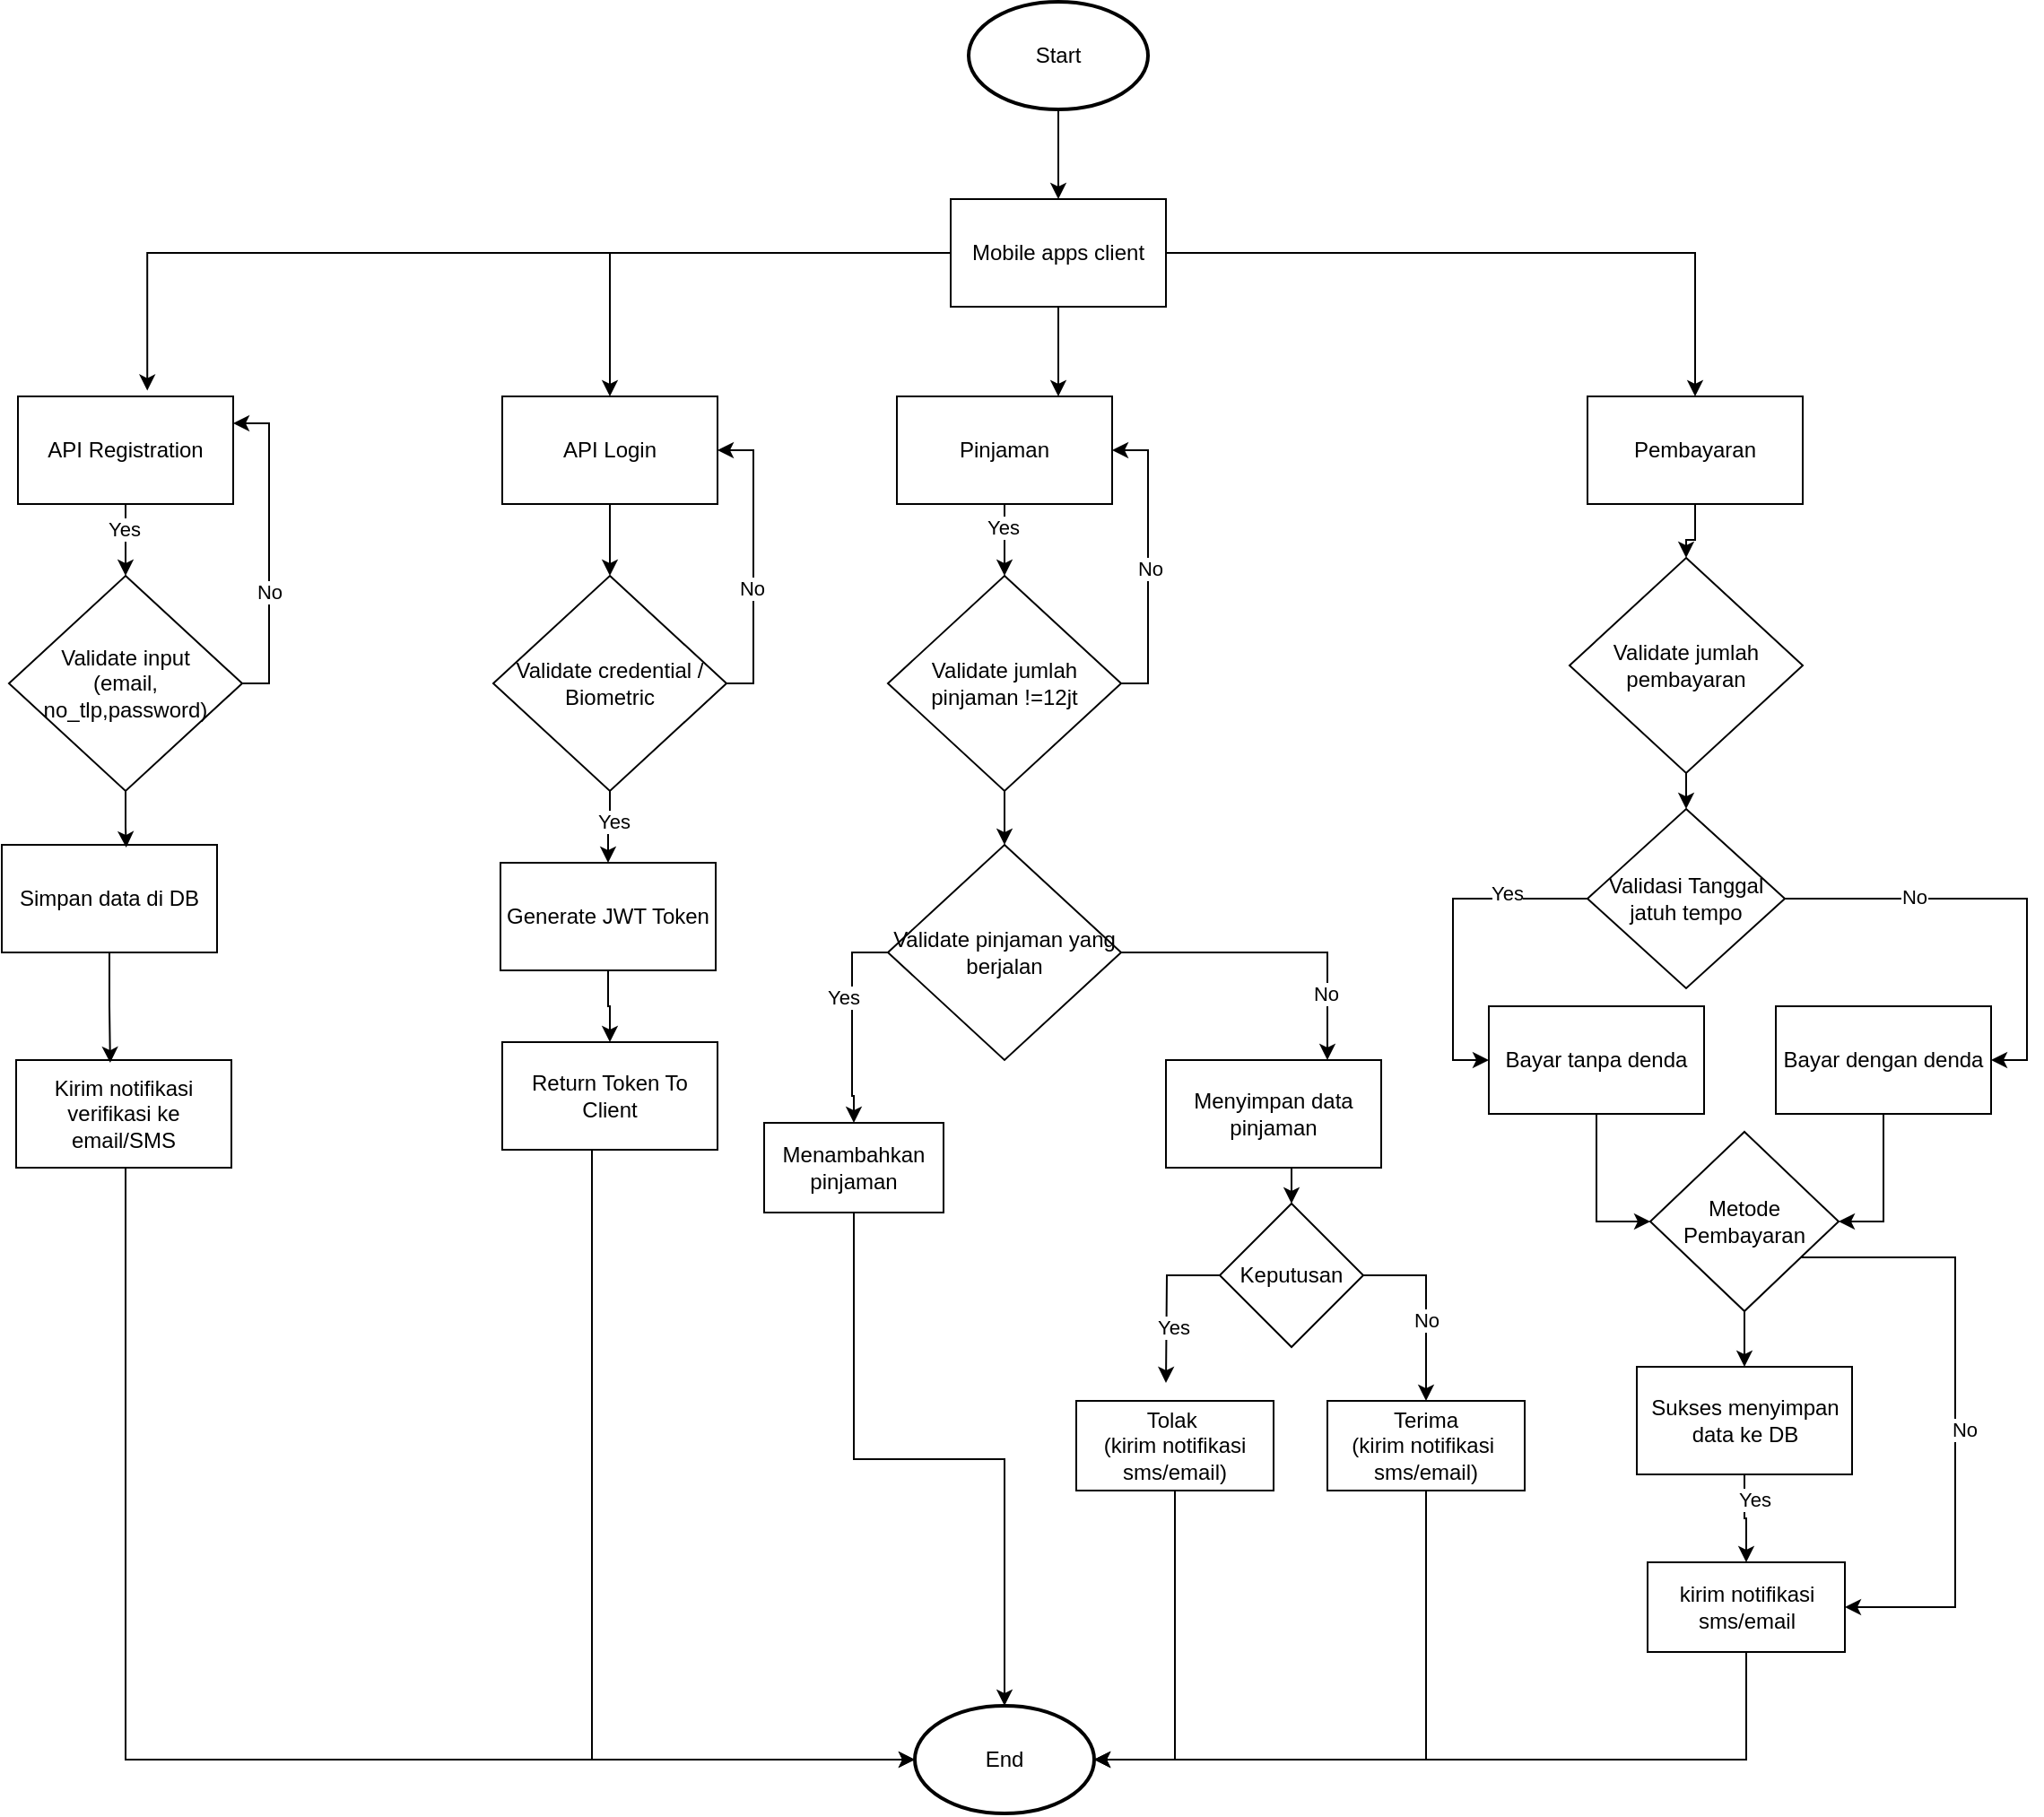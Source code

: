 <mxfile version="28.0.7">
  <diagram name="Page-1" id="AlWB8bkwTseCMI3kcr41">
    <mxGraphModel dx="2696" dy="2560" grid="1" gridSize="10" guides="1" tooltips="1" connect="1" arrows="1" fold="1" page="1" pageScale="1" pageWidth="850" pageHeight="1100" math="0" shadow="0">
      <root>
        <mxCell id="0" />
        <mxCell id="1" parent="0" />
        <mxCell id="eaoa7g1QvPoHlILBmwp4-80" style="edgeStyle=orthogonalEdgeStyle;rounded=0;orthogonalLoop=1;jettySize=auto;html=1;exitX=0.5;exitY=1;exitDx=0;exitDy=0;entryX=0.5;entryY=0;entryDx=0;entryDy=0;" edge="1" parent="1" source="eaoa7g1QvPoHlILBmwp4-1" target="eaoa7g1QvPoHlILBmwp4-3">
          <mxGeometry relative="1" as="geometry">
            <Array as="points">
              <mxPoint x="680" y="40" />
              <mxPoint x="430" y="40" />
            </Array>
          </mxGeometry>
        </mxCell>
        <mxCell id="eaoa7g1QvPoHlILBmwp4-81" style="edgeStyle=orthogonalEdgeStyle;rounded=0;orthogonalLoop=1;jettySize=auto;html=1;exitX=0.5;exitY=1;exitDx=0;exitDy=0;entryX=0.75;entryY=0;entryDx=0;entryDy=0;" edge="1" parent="1" source="eaoa7g1QvPoHlILBmwp4-1" target="eaoa7g1QvPoHlILBmwp4-4">
          <mxGeometry relative="1" as="geometry" />
        </mxCell>
        <mxCell id="eaoa7g1QvPoHlILBmwp4-82" style="edgeStyle=orthogonalEdgeStyle;rounded=0;orthogonalLoop=1;jettySize=auto;html=1;entryX=0.5;entryY=0;entryDx=0;entryDy=0;" edge="1" parent="1" source="eaoa7g1QvPoHlILBmwp4-1" target="eaoa7g1QvPoHlILBmwp4-5">
          <mxGeometry relative="1" as="geometry" />
        </mxCell>
        <mxCell id="eaoa7g1QvPoHlILBmwp4-1" value="Mobile apps client" style="rounded=0;whiteSpace=wrap;html=1;" vertex="1" parent="1">
          <mxGeometry x="620" y="10" width="120" height="60" as="geometry" />
        </mxCell>
        <mxCell id="eaoa7g1QvPoHlILBmwp4-73" style="edgeStyle=orthogonalEdgeStyle;rounded=0;orthogonalLoop=1;jettySize=auto;html=1;entryX=0.5;entryY=0;entryDx=0;entryDy=0;" edge="1" parent="1" source="eaoa7g1QvPoHlILBmwp4-2" target="eaoa7g1QvPoHlILBmwp4-6">
          <mxGeometry relative="1" as="geometry" />
        </mxCell>
        <mxCell id="eaoa7g1QvPoHlILBmwp4-78" value="Yes" style="edgeLabel;html=1;align=center;verticalAlign=middle;resizable=0;points=[];" vertex="1" connectable="0" parent="eaoa7g1QvPoHlILBmwp4-73">
          <mxGeometry x="-0.319" y="-1" relative="1" as="geometry">
            <mxPoint as="offset" />
          </mxGeometry>
        </mxCell>
        <mxCell id="eaoa7g1QvPoHlILBmwp4-2" value="API Registration" style="rounded=0;whiteSpace=wrap;html=1;" vertex="1" parent="1">
          <mxGeometry x="100" y="120" width="120" height="60" as="geometry" />
        </mxCell>
        <mxCell id="eaoa7g1QvPoHlILBmwp4-67" style="edgeStyle=orthogonalEdgeStyle;rounded=0;orthogonalLoop=1;jettySize=auto;html=1;exitX=0.5;exitY=1;exitDx=0;exitDy=0;entryX=0.5;entryY=0;entryDx=0;entryDy=0;" edge="1" parent="1" source="eaoa7g1QvPoHlILBmwp4-3" target="eaoa7g1QvPoHlILBmwp4-7">
          <mxGeometry relative="1" as="geometry" />
        </mxCell>
        <mxCell id="eaoa7g1QvPoHlILBmwp4-3" value="API Login" style="rounded=0;whiteSpace=wrap;html=1;" vertex="1" parent="1">
          <mxGeometry x="370" y="120" width="120" height="60" as="geometry" />
        </mxCell>
        <mxCell id="eaoa7g1QvPoHlILBmwp4-44" style="edgeStyle=orthogonalEdgeStyle;rounded=0;orthogonalLoop=1;jettySize=auto;html=1;exitX=0.5;exitY=1;exitDx=0;exitDy=0;entryX=0.5;entryY=0;entryDx=0;entryDy=0;" edge="1" parent="1" source="eaoa7g1QvPoHlILBmwp4-4" target="eaoa7g1QvPoHlILBmwp4-12">
          <mxGeometry relative="1" as="geometry" />
        </mxCell>
        <mxCell id="eaoa7g1QvPoHlILBmwp4-47" value="Yes" style="edgeLabel;html=1;align=center;verticalAlign=middle;resizable=0;points=[];" vertex="1" connectable="0" parent="eaoa7g1QvPoHlILBmwp4-44">
          <mxGeometry x="-0.356" y="-1" relative="1" as="geometry">
            <mxPoint as="offset" />
          </mxGeometry>
        </mxCell>
        <mxCell id="eaoa7g1QvPoHlILBmwp4-4" value="Pinjaman" style="rounded=0;whiteSpace=wrap;html=1;" vertex="1" parent="1">
          <mxGeometry x="590" y="120" width="120" height="60" as="geometry" />
        </mxCell>
        <mxCell id="eaoa7g1QvPoHlILBmwp4-35" style="edgeStyle=orthogonalEdgeStyle;rounded=0;orthogonalLoop=1;jettySize=auto;html=1;entryX=0.5;entryY=0;entryDx=0;entryDy=0;" edge="1" parent="1" source="eaoa7g1QvPoHlILBmwp4-5" target="eaoa7g1QvPoHlILBmwp4-24">
          <mxGeometry relative="1" as="geometry" />
        </mxCell>
        <mxCell id="eaoa7g1QvPoHlILBmwp4-5" value="Pembayaran" style="rounded=0;whiteSpace=wrap;html=1;" vertex="1" parent="1">
          <mxGeometry x="975" y="120" width="120" height="60" as="geometry" />
        </mxCell>
        <mxCell id="eaoa7g1QvPoHlILBmwp4-76" style="edgeStyle=orthogonalEdgeStyle;rounded=0;orthogonalLoop=1;jettySize=auto;html=1;entryX=1;entryY=0.25;entryDx=0;entryDy=0;" edge="1" parent="1" source="eaoa7g1QvPoHlILBmwp4-6" target="eaoa7g1QvPoHlILBmwp4-2">
          <mxGeometry relative="1" as="geometry">
            <Array as="points">
              <mxPoint x="240" y="280" />
              <mxPoint x="240" y="135" />
            </Array>
          </mxGeometry>
        </mxCell>
        <mxCell id="eaoa7g1QvPoHlILBmwp4-77" value="No" style="edgeLabel;html=1;align=center;verticalAlign=middle;resizable=0;points=[];" vertex="1" connectable="0" parent="eaoa7g1QvPoHlILBmwp4-76">
          <mxGeometry x="-0.259" relative="1" as="geometry">
            <mxPoint as="offset" />
          </mxGeometry>
        </mxCell>
        <mxCell id="eaoa7g1QvPoHlILBmwp4-6" value="Validate input&lt;div&gt;(email, no_tlp,password)&lt;/div&gt;" style="rhombus;whiteSpace=wrap;html=1;" vertex="1" parent="1">
          <mxGeometry x="95" y="220" width="130" height="120" as="geometry" />
        </mxCell>
        <mxCell id="eaoa7g1QvPoHlILBmwp4-68" style="edgeStyle=orthogonalEdgeStyle;rounded=0;orthogonalLoop=1;jettySize=auto;html=1;exitX=0.5;exitY=1;exitDx=0;exitDy=0;entryX=0.5;entryY=0;entryDx=0;entryDy=0;" edge="1" parent="1" source="eaoa7g1QvPoHlILBmwp4-7" target="eaoa7g1QvPoHlILBmwp4-9">
          <mxGeometry relative="1" as="geometry" />
        </mxCell>
        <mxCell id="eaoa7g1QvPoHlILBmwp4-72" value="Yes" style="edgeLabel;html=1;align=center;verticalAlign=middle;resizable=0;points=[];" vertex="1" connectable="0" parent="eaoa7g1QvPoHlILBmwp4-68">
          <mxGeometry x="-0.181" y="2" relative="1" as="geometry">
            <mxPoint as="offset" />
          </mxGeometry>
        </mxCell>
        <mxCell id="eaoa7g1QvPoHlILBmwp4-70" style="edgeStyle=orthogonalEdgeStyle;rounded=0;orthogonalLoop=1;jettySize=auto;html=1;entryX=1;entryY=0.5;entryDx=0;entryDy=0;" edge="1" parent="1" source="eaoa7g1QvPoHlILBmwp4-7" target="eaoa7g1QvPoHlILBmwp4-3">
          <mxGeometry relative="1" as="geometry">
            <Array as="points">
              <mxPoint x="510" y="280" />
              <mxPoint x="510" y="150" />
            </Array>
          </mxGeometry>
        </mxCell>
        <mxCell id="eaoa7g1QvPoHlILBmwp4-71" value="No" style="edgeLabel;html=1;align=center;verticalAlign=middle;resizable=0;points=[];" vertex="1" connectable="0" parent="eaoa7g1QvPoHlILBmwp4-70">
          <mxGeometry x="-0.167" y="1" relative="1" as="geometry">
            <mxPoint as="offset" />
          </mxGeometry>
        </mxCell>
        <mxCell id="eaoa7g1QvPoHlILBmwp4-7" value="Validate credential / Biometric" style="rhombus;whiteSpace=wrap;html=1;" vertex="1" parent="1">
          <mxGeometry x="365" y="220" width="130" height="120" as="geometry" />
        </mxCell>
        <mxCell id="eaoa7g1QvPoHlILBmwp4-8" value="Simpan data di DB" style="rounded=0;whiteSpace=wrap;html=1;" vertex="1" parent="1">
          <mxGeometry x="91" y="370" width="120" height="60" as="geometry" />
        </mxCell>
        <mxCell id="eaoa7g1QvPoHlILBmwp4-69" style="edgeStyle=orthogonalEdgeStyle;rounded=0;orthogonalLoop=1;jettySize=auto;html=1;entryX=0.5;entryY=0;entryDx=0;entryDy=0;" edge="1" parent="1" source="eaoa7g1QvPoHlILBmwp4-9" target="eaoa7g1QvPoHlILBmwp4-11">
          <mxGeometry relative="1" as="geometry" />
        </mxCell>
        <mxCell id="eaoa7g1QvPoHlILBmwp4-9" value="Generate JWT Token" style="rounded=0;whiteSpace=wrap;html=1;" vertex="1" parent="1">
          <mxGeometry x="369" y="380" width="120" height="60" as="geometry" />
        </mxCell>
        <mxCell id="eaoa7g1QvPoHlILBmwp4-10" value="Kirim notifikasi verifikasi ke email/SMS" style="rounded=0;whiteSpace=wrap;html=1;" vertex="1" parent="1">
          <mxGeometry x="99" y="490" width="120" height="60" as="geometry" />
        </mxCell>
        <mxCell id="eaoa7g1QvPoHlILBmwp4-87" style="edgeStyle=orthogonalEdgeStyle;rounded=0;orthogonalLoop=1;jettySize=auto;html=1;" edge="1" parent="1" source="eaoa7g1QvPoHlILBmwp4-11" target="eaoa7g1QvPoHlILBmwp4-85">
          <mxGeometry relative="1" as="geometry">
            <Array as="points">
              <mxPoint x="420" y="880" />
            </Array>
          </mxGeometry>
        </mxCell>
        <mxCell id="eaoa7g1QvPoHlILBmwp4-11" value="Return Token To Client" style="rounded=0;whiteSpace=wrap;html=1;" vertex="1" parent="1">
          <mxGeometry x="370" y="480" width="120" height="60" as="geometry" />
        </mxCell>
        <mxCell id="eaoa7g1QvPoHlILBmwp4-45" style="edgeStyle=orthogonalEdgeStyle;rounded=0;orthogonalLoop=1;jettySize=auto;html=1;exitX=0.5;exitY=1;exitDx=0;exitDy=0;entryX=0.5;entryY=0;entryDx=0;entryDy=0;" edge="1" parent="1" source="eaoa7g1QvPoHlILBmwp4-12" target="eaoa7g1QvPoHlILBmwp4-13">
          <mxGeometry relative="1" as="geometry" />
        </mxCell>
        <mxCell id="eaoa7g1QvPoHlILBmwp4-46" style="edgeStyle=orthogonalEdgeStyle;rounded=0;orthogonalLoop=1;jettySize=auto;html=1;entryX=1;entryY=0.5;entryDx=0;entryDy=0;" edge="1" parent="1" source="eaoa7g1QvPoHlILBmwp4-12" target="eaoa7g1QvPoHlILBmwp4-4">
          <mxGeometry relative="1" as="geometry">
            <Array as="points">
              <mxPoint x="730" y="280" />
              <mxPoint x="730" y="150" />
            </Array>
          </mxGeometry>
        </mxCell>
        <mxCell id="eaoa7g1QvPoHlILBmwp4-48" value="No" style="edgeLabel;html=1;align=center;verticalAlign=middle;resizable=0;points=[];" vertex="1" connectable="0" parent="eaoa7g1QvPoHlILBmwp4-46">
          <mxGeometry x="-0.047" y="-1" relative="1" as="geometry">
            <mxPoint y="-1" as="offset" />
          </mxGeometry>
        </mxCell>
        <mxCell id="eaoa7g1QvPoHlILBmwp4-12" value="Validate jumlah pinjaman !=12jt" style="rhombus;whiteSpace=wrap;html=1;" vertex="1" parent="1">
          <mxGeometry x="585" y="220" width="130" height="120" as="geometry" />
        </mxCell>
        <mxCell id="eaoa7g1QvPoHlILBmwp4-53" style="edgeStyle=orthogonalEdgeStyle;rounded=0;orthogonalLoop=1;jettySize=auto;html=1;exitX=1;exitY=0.5;exitDx=0;exitDy=0;entryX=0.75;entryY=0;entryDx=0;entryDy=0;" edge="1" parent="1" source="eaoa7g1QvPoHlILBmwp4-13" target="eaoa7g1QvPoHlILBmwp4-15">
          <mxGeometry relative="1" as="geometry" />
        </mxCell>
        <mxCell id="eaoa7g1QvPoHlILBmwp4-54" value="No" style="edgeLabel;html=1;align=center;verticalAlign=middle;resizable=0;points=[];" vertex="1" connectable="0" parent="eaoa7g1QvPoHlILBmwp4-53">
          <mxGeometry x="0.576" y="-1" relative="1" as="geometry">
            <mxPoint as="offset" />
          </mxGeometry>
        </mxCell>
        <mxCell id="eaoa7g1QvPoHlILBmwp4-55" style="edgeStyle=orthogonalEdgeStyle;rounded=0;orthogonalLoop=1;jettySize=auto;html=1;exitX=0;exitY=0.5;exitDx=0;exitDy=0;entryX=0.5;entryY=0;entryDx=0;entryDy=0;" edge="1" parent="1" source="eaoa7g1QvPoHlILBmwp4-13" target="eaoa7g1QvPoHlILBmwp4-18">
          <mxGeometry relative="1" as="geometry" />
        </mxCell>
        <mxCell id="eaoa7g1QvPoHlILBmwp4-56" value="Yes" style="edgeLabel;html=1;align=center;verticalAlign=middle;resizable=0;points=[];" vertex="1" connectable="0" parent="eaoa7g1QvPoHlILBmwp4-55">
          <mxGeometry x="-0.207" y="-5" relative="1" as="geometry">
            <mxPoint y="-1" as="offset" />
          </mxGeometry>
        </mxCell>
        <mxCell id="eaoa7g1QvPoHlILBmwp4-13" value="Validate pinjaman yang berjalan" style="rhombus;whiteSpace=wrap;html=1;" vertex="1" parent="1">
          <mxGeometry x="585" y="370" width="130" height="120" as="geometry" />
        </mxCell>
        <mxCell id="eaoa7g1QvPoHlILBmwp4-57" style="edgeStyle=orthogonalEdgeStyle;rounded=0;orthogonalLoop=1;jettySize=auto;html=1;exitX=0.5;exitY=1;exitDx=0;exitDy=0;entryX=0.5;entryY=0;entryDx=0;entryDy=0;" edge="1" parent="1" source="eaoa7g1QvPoHlILBmwp4-15" target="eaoa7g1QvPoHlILBmwp4-19">
          <mxGeometry relative="1" as="geometry" />
        </mxCell>
        <mxCell id="eaoa7g1QvPoHlILBmwp4-15" value="Menyimpan data pinjaman" style="rounded=0;whiteSpace=wrap;html=1;" vertex="1" parent="1">
          <mxGeometry x="740" y="490" width="120" height="60" as="geometry" />
        </mxCell>
        <mxCell id="eaoa7g1QvPoHlILBmwp4-18" value="Menambahkan pinjaman" style="rounded=0;whiteSpace=wrap;html=1;" vertex="1" parent="1">
          <mxGeometry x="516" y="525" width="100" height="50" as="geometry" />
        </mxCell>
        <mxCell id="eaoa7g1QvPoHlILBmwp4-58" style="edgeStyle=orthogonalEdgeStyle;rounded=0;orthogonalLoop=1;jettySize=auto;html=1;" edge="1" parent="1" source="eaoa7g1QvPoHlILBmwp4-19">
          <mxGeometry relative="1" as="geometry">
            <mxPoint x="740" y="670.0" as="targetPoint" />
          </mxGeometry>
        </mxCell>
        <mxCell id="eaoa7g1QvPoHlILBmwp4-60" value="Yes" style="edgeLabel;html=1;align=center;verticalAlign=middle;resizable=0;points=[];" vertex="1" connectable="0" parent="eaoa7g1QvPoHlILBmwp4-58">
          <mxGeometry x="0.292" y="3" relative="1" as="geometry">
            <mxPoint as="offset" />
          </mxGeometry>
        </mxCell>
        <mxCell id="eaoa7g1QvPoHlILBmwp4-59" style="edgeStyle=orthogonalEdgeStyle;rounded=0;orthogonalLoop=1;jettySize=auto;html=1;exitX=1;exitY=0.5;exitDx=0;exitDy=0;entryX=0.5;entryY=0;entryDx=0;entryDy=0;" edge="1" parent="1" source="eaoa7g1QvPoHlILBmwp4-19" target="eaoa7g1QvPoHlILBmwp4-22">
          <mxGeometry relative="1" as="geometry" />
        </mxCell>
        <mxCell id="eaoa7g1QvPoHlILBmwp4-61" value="No" style="edgeLabel;html=1;align=center;verticalAlign=middle;resizable=0;points=[];" vertex="1" connectable="0" parent="eaoa7g1QvPoHlILBmwp4-59">
          <mxGeometry x="0.136" relative="1" as="geometry">
            <mxPoint as="offset" />
          </mxGeometry>
        </mxCell>
        <mxCell id="eaoa7g1QvPoHlILBmwp4-19" value="Keputusan" style="rhombus;whiteSpace=wrap;html=1;" vertex="1" parent="1">
          <mxGeometry x="770" y="570" width="80" height="80" as="geometry" />
        </mxCell>
        <mxCell id="eaoa7g1QvPoHlILBmwp4-21" value="Tolak&amp;nbsp;&lt;div&gt;(kirim notifikasi sms/email)&lt;/div&gt;" style="rounded=0;whiteSpace=wrap;html=1;" vertex="1" parent="1">
          <mxGeometry x="690" y="680" width="110" height="50" as="geometry" />
        </mxCell>
        <mxCell id="eaoa7g1QvPoHlILBmwp4-90" style="edgeStyle=orthogonalEdgeStyle;rounded=0;orthogonalLoop=1;jettySize=auto;html=1;" edge="1" parent="1" source="eaoa7g1QvPoHlILBmwp4-22">
          <mxGeometry relative="1" as="geometry">
            <mxPoint x="700" y="880" as="targetPoint" />
            <Array as="points">
              <mxPoint x="885" y="880" />
            </Array>
          </mxGeometry>
        </mxCell>
        <mxCell id="eaoa7g1QvPoHlILBmwp4-22" value="Terima&lt;br&gt;(kirim notifikasi&amp;nbsp;&lt;div&gt;sms/email)&lt;/div&gt;" style="rounded=0;whiteSpace=wrap;html=1;" vertex="1" parent="1">
          <mxGeometry x="830" y="680" width="110" height="50" as="geometry" />
        </mxCell>
        <mxCell id="eaoa7g1QvPoHlILBmwp4-34" style="edgeStyle=orthogonalEdgeStyle;rounded=0;orthogonalLoop=1;jettySize=auto;html=1;exitX=0.5;exitY=1;exitDx=0;exitDy=0;entryX=0.5;entryY=0;entryDx=0;entryDy=0;" edge="1" parent="1" source="eaoa7g1QvPoHlILBmwp4-24" target="eaoa7g1QvPoHlILBmwp4-26">
          <mxGeometry relative="1" as="geometry" />
        </mxCell>
        <mxCell id="eaoa7g1QvPoHlILBmwp4-24" value="Validate jumlah pembayaran" style="rhombus;whiteSpace=wrap;html=1;" vertex="1" parent="1">
          <mxGeometry x="965" y="210" width="130" height="120" as="geometry" />
        </mxCell>
        <mxCell id="eaoa7g1QvPoHlILBmwp4-37" style="edgeStyle=orthogonalEdgeStyle;rounded=0;orthogonalLoop=1;jettySize=auto;html=1;entryX=0;entryY=0.5;entryDx=0;entryDy=0;" edge="1" parent="1" source="eaoa7g1QvPoHlILBmwp4-26" target="eaoa7g1QvPoHlILBmwp4-27">
          <mxGeometry relative="1" as="geometry">
            <Array as="points">
              <mxPoint x="900" y="400" />
              <mxPoint x="900" y="490" />
            </Array>
          </mxGeometry>
        </mxCell>
        <mxCell id="eaoa7g1QvPoHlILBmwp4-39" value="Yes" style="edgeLabel;html=1;align=center;verticalAlign=middle;resizable=0;points=[];" vertex="1" connectable="0" parent="eaoa7g1QvPoHlILBmwp4-37">
          <mxGeometry x="-0.513" y="-3" relative="1" as="geometry">
            <mxPoint as="offset" />
          </mxGeometry>
        </mxCell>
        <mxCell id="eaoa7g1QvPoHlILBmwp4-38" style="edgeStyle=orthogonalEdgeStyle;rounded=0;orthogonalLoop=1;jettySize=auto;html=1;exitX=1;exitY=0.5;exitDx=0;exitDy=0;entryX=1;entryY=0.5;entryDx=0;entryDy=0;" edge="1" parent="1" source="eaoa7g1QvPoHlILBmwp4-26" target="eaoa7g1QvPoHlILBmwp4-28">
          <mxGeometry relative="1" as="geometry">
            <Array as="points">
              <mxPoint x="1220" y="400" />
              <mxPoint x="1220" y="490" />
            </Array>
          </mxGeometry>
        </mxCell>
        <mxCell id="eaoa7g1QvPoHlILBmwp4-40" value="No" style="edgeLabel;html=1;align=center;verticalAlign=middle;resizable=0;points=[];" vertex="1" connectable="0" parent="eaoa7g1QvPoHlILBmwp4-38">
          <mxGeometry x="-0.412" y="1" relative="1" as="geometry">
            <mxPoint as="offset" />
          </mxGeometry>
        </mxCell>
        <mxCell id="eaoa7g1QvPoHlILBmwp4-26" value="Validasi Tanggal jatuh tempo" style="rhombus;whiteSpace=wrap;html=1;" vertex="1" parent="1">
          <mxGeometry x="975" y="350" width="110" height="100" as="geometry" />
        </mxCell>
        <mxCell id="eaoa7g1QvPoHlILBmwp4-41" style="edgeStyle=orthogonalEdgeStyle;rounded=0;orthogonalLoop=1;jettySize=auto;html=1;entryX=0;entryY=0.5;entryDx=0;entryDy=0;" edge="1" parent="1" source="eaoa7g1QvPoHlILBmwp4-27" target="eaoa7g1QvPoHlILBmwp4-30">
          <mxGeometry relative="1" as="geometry" />
        </mxCell>
        <mxCell id="eaoa7g1QvPoHlILBmwp4-27" value="Bayar tanpa denda" style="rounded=0;whiteSpace=wrap;html=1;" vertex="1" parent="1">
          <mxGeometry x="920" y="460" width="120" height="60" as="geometry" />
        </mxCell>
        <mxCell id="eaoa7g1QvPoHlILBmwp4-42" style="edgeStyle=orthogonalEdgeStyle;rounded=0;orthogonalLoop=1;jettySize=auto;html=1;entryX=1;entryY=0.5;entryDx=0;entryDy=0;" edge="1" parent="1" source="eaoa7g1QvPoHlILBmwp4-28" target="eaoa7g1QvPoHlILBmwp4-30">
          <mxGeometry relative="1" as="geometry" />
        </mxCell>
        <mxCell id="eaoa7g1QvPoHlILBmwp4-28" value="Bayar dengan denda" style="rounded=0;whiteSpace=wrap;html=1;" vertex="1" parent="1">
          <mxGeometry x="1080" y="460" width="120" height="60" as="geometry" />
        </mxCell>
        <mxCell id="eaoa7g1QvPoHlILBmwp4-43" style="edgeStyle=orthogonalEdgeStyle;rounded=0;orthogonalLoop=1;jettySize=auto;html=1;exitX=0.5;exitY=1;exitDx=0;exitDy=0;" edge="1" parent="1" source="eaoa7g1QvPoHlILBmwp4-30" target="eaoa7g1QvPoHlILBmwp4-31">
          <mxGeometry relative="1" as="geometry" />
        </mxCell>
        <mxCell id="eaoa7g1QvPoHlILBmwp4-63" style="edgeStyle=orthogonalEdgeStyle;rounded=0;orthogonalLoop=1;jettySize=auto;html=1;entryX=1;entryY=0.5;entryDx=0;entryDy=0;" edge="1" parent="1" source="eaoa7g1QvPoHlILBmwp4-30" target="eaoa7g1QvPoHlILBmwp4-62">
          <mxGeometry relative="1" as="geometry">
            <Array as="points">
              <mxPoint x="1180" y="600" />
              <mxPoint x="1180" y="795" />
            </Array>
          </mxGeometry>
        </mxCell>
        <mxCell id="eaoa7g1QvPoHlILBmwp4-64" value="No" style="edgeLabel;html=1;align=center;verticalAlign=middle;resizable=0;points=[];" vertex="1" connectable="0" parent="eaoa7g1QvPoHlILBmwp4-63">
          <mxGeometry x="0.057" y="5" relative="1" as="geometry">
            <mxPoint y="1" as="offset" />
          </mxGeometry>
        </mxCell>
        <mxCell id="eaoa7g1QvPoHlILBmwp4-30" value="Metode Pembayaran" style="rhombus;whiteSpace=wrap;html=1;" vertex="1" parent="1">
          <mxGeometry x="1010" y="530" width="105" height="100" as="geometry" />
        </mxCell>
        <mxCell id="eaoa7g1QvPoHlILBmwp4-65" style="edgeStyle=orthogonalEdgeStyle;rounded=0;orthogonalLoop=1;jettySize=auto;html=1;entryX=0.5;entryY=0;entryDx=0;entryDy=0;" edge="1" parent="1" source="eaoa7g1QvPoHlILBmwp4-31" target="eaoa7g1QvPoHlILBmwp4-62">
          <mxGeometry relative="1" as="geometry" />
        </mxCell>
        <mxCell id="eaoa7g1QvPoHlILBmwp4-66" value="Yes" style="edgeLabel;html=1;align=center;verticalAlign=middle;resizable=0;points=[];" vertex="1" connectable="0" parent="eaoa7g1QvPoHlILBmwp4-65">
          <mxGeometry x="-0.426" y="5" relative="1" as="geometry">
            <mxPoint y="-1" as="offset" />
          </mxGeometry>
        </mxCell>
        <mxCell id="eaoa7g1QvPoHlILBmwp4-31" value="Sukses menyimpan data ke DB" style="rounded=0;whiteSpace=wrap;html=1;" vertex="1" parent="1">
          <mxGeometry x="1002.5" y="661" width="120" height="60" as="geometry" />
        </mxCell>
        <mxCell id="eaoa7g1QvPoHlILBmwp4-62" value="&lt;span style=&quot;background-color: transparent; color: light-dark(rgb(0, 0, 0), rgb(255, 255, 255));&quot;&gt;kirim notifikasi sms/email&lt;/span&gt;" style="rounded=0;whiteSpace=wrap;html=1;" vertex="1" parent="1">
          <mxGeometry x="1008.5" y="770" width="110" height="50" as="geometry" />
        </mxCell>
        <mxCell id="eaoa7g1QvPoHlILBmwp4-74" style="edgeStyle=orthogonalEdgeStyle;rounded=0;orthogonalLoop=1;jettySize=auto;html=1;entryX=0.578;entryY=0.025;entryDx=0;entryDy=0;entryPerimeter=0;" edge="1" parent="1" source="eaoa7g1QvPoHlILBmwp4-6" target="eaoa7g1QvPoHlILBmwp4-8">
          <mxGeometry relative="1" as="geometry" />
        </mxCell>
        <mxCell id="eaoa7g1QvPoHlILBmwp4-75" style="edgeStyle=orthogonalEdgeStyle;rounded=0;orthogonalLoop=1;jettySize=auto;html=1;entryX=0.437;entryY=0.025;entryDx=0;entryDy=0;entryPerimeter=0;" edge="1" parent="1" source="eaoa7g1QvPoHlILBmwp4-8" target="eaoa7g1QvPoHlILBmwp4-10">
          <mxGeometry relative="1" as="geometry" />
        </mxCell>
        <mxCell id="eaoa7g1QvPoHlILBmwp4-79" style="edgeStyle=orthogonalEdgeStyle;rounded=0;orthogonalLoop=1;jettySize=auto;html=1;entryX=0.601;entryY=-0.054;entryDx=0;entryDy=0;entryPerimeter=0;" edge="1" parent="1" source="eaoa7g1QvPoHlILBmwp4-1" target="eaoa7g1QvPoHlILBmwp4-2">
          <mxGeometry relative="1" as="geometry" />
        </mxCell>
        <mxCell id="eaoa7g1QvPoHlILBmwp4-84" style="edgeStyle=orthogonalEdgeStyle;rounded=0;orthogonalLoop=1;jettySize=auto;html=1;entryX=0.5;entryY=0;entryDx=0;entryDy=0;" edge="1" parent="1" source="eaoa7g1QvPoHlILBmwp4-83" target="eaoa7g1QvPoHlILBmwp4-1">
          <mxGeometry relative="1" as="geometry" />
        </mxCell>
        <mxCell id="eaoa7g1QvPoHlILBmwp4-83" value="Start" style="strokeWidth=2;html=1;shape=mxgraph.flowchart.start_1;whiteSpace=wrap;" vertex="1" parent="1">
          <mxGeometry x="630" y="-100" width="100" height="60" as="geometry" />
        </mxCell>
        <mxCell id="eaoa7g1QvPoHlILBmwp4-85" value="End" style="strokeWidth=2;html=1;shape=mxgraph.flowchart.start_1;whiteSpace=wrap;" vertex="1" parent="1">
          <mxGeometry x="600" y="850" width="100" height="60" as="geometry" />
        </mxCell>
        <mxCell id="eaoa7g1QvPoHlILBmwp4-86" style="edgeStyle=orthogonalEdgeStyle;rounded=0;orthogonalLoop=1;jettySize=auto;html=1;entryX=0;entryY=0.5;entryDx=0;entryDy=0;entryPerimeter=0;" edge="1" parent="1" source="eaoa7g1QvPoHlILBmwp4-10" target="eaoa7g1QvPoHlILBmwp4-85">
          <mxGeometry relative="1" as="geometry">
            <Array as="points">
              <mxPoint x="160" y="880" />
            </Array>
          </mxGeometry>
        </mxCell>
        <mxCell id="eaoa7g1QvPoHlILBmwp4-88" style="edgeStyle=orthogonalEdgeStyle;rounded=0;orthogonalLoop=1;jettySize=auto;html=1;entryX=0.5;entryY=0;entryDx=0;entryDy=0;entryPerimeter=0;" edge="1" parent="1" source="eaoa7g1QvPoHlILBmwp4-18" target="eaoa7g1QvPoHlILBmwp4-85">
          <mxGeometry relative="1" as="geometry" />
        </mxCell>
        <mxCell id="eaoa7g1QvPoHlILBmwp4-89" style="edgeStyle=orthogonalEdgeStyle;rounded=0;orthogonalLoop=1;jettySize=auto;html=1;entryX=1;entryY=0.5;entryDx=0;entryDy=0;entryPerimeter=0;" edge="1" parent="1" source="eaoa7g1QvPoHlILBmwp4-21" target="eaoa7g1QvPoHlILBmwp4-85">
          <mxGeometry relative="1" as="geometry" />
        </mxCell>
        <mxCell id="eaoa7g1QvPoHlILBmwp4-91" style="edgeStyle=orthogonalEdgeStyle;rounded=0;orthogonalLoop=1;jettySize=auto;html=1;exitX=0.5;exitY=1;exitDx=0;exitDy=0;entryX=1;entryY=0.5;entryDx=0;entryDy=0;entryPerimeter=0;" edge="1" parent="1" source="eaoa7g1QvPoHlILBmwp4-62" target="eaoa7g1QvPoHlILBmwp4-85">
          <mxGeometry relative="1" as="geometry" />
        </mxCell>
      </root>
    </mxGraphModel>
  </diagram>
</mxfile>
